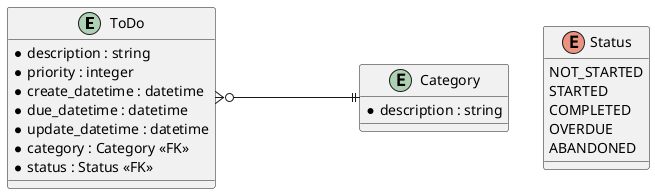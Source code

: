 @startuml TodoClassDiagram

entity ToDo
{
    * description : string
    * priority : integer
    * create_datetime : datetime
    * due_datetime : datetime
    * update_datetime : datetime
    * category : Category <<FK>>
    * status : Status <<FK>>
}

entity Category
{
    * description : string
}

enum Status {
    NOT_STARTED
    STARTED
    COMPLETED
    OVERDUE
    ABANDONED
}

ToDo }o-|| Category : \t\t\t\t 

@enduml
